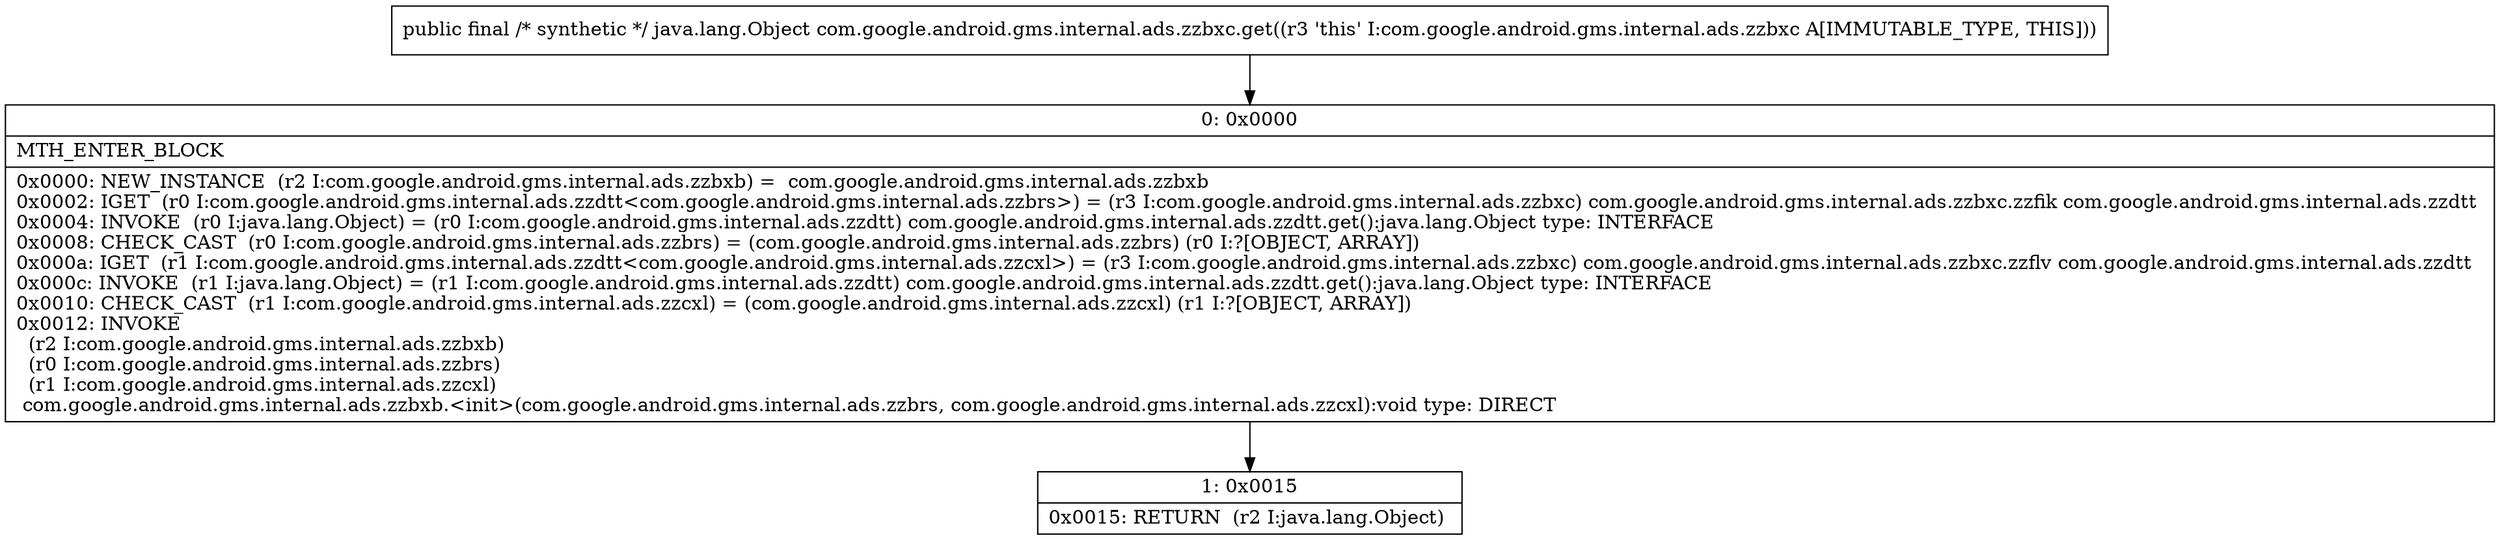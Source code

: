 digraph "CFG forcom.google.android.gms.internal.ads.zzbxc.get()Ljava\/lang\/Object;" {
Node_0 [shape=record,label="{0\:\ 0x0000|MTH_ENTER_BLOCK\l|0x0000: NEW_INSTANCE  (r2 I:com.google.android.gms.internal.ads.zzbxb) =  com.google.android.gms.internal.ads.zzbxb \l0x0002: IGET  (r0 I:com.google.android.gms.internal.ads.zzdtt\<com.google.android.gms.internal.ads.zzbrs\>) = (r3 I:com.google.android.gms.internal.ads.zzbxc) com.google.android.gms.internal.ads.zzbxc.zzfik com.google.android.gms.internal.ads.zzdtt \l0x0004: INVOKE  (r0 I:java.lang.Object) = (r0 I:com.google.android.gms.internal.ads.zzdtt) com.google.android.gms.internal.ads.zzdtt.get():java.lang.Object type: INTERFACE \l0x0008: CHECK_CAST  (r0 I:com.google.android.gms.internal.ads.zzbrs) = (com.google.android.gms.internal.ads.zzbrs) (r0 I:?[OBJECT, ARRAY]) \l0x000a: IGET  (r1 I:com.google.android.gms.internal.ads.zzdtt\<com.google.android.gms.internal.ads.zzcxl\>) = (r3 I:com.google.android.gms.internal.ads.zzbxc) com.google.android.gms.internal.ads.zzbxc.zzflv com.google.android.gms.internal.ads.zzdtt \l0x000c: INVOKE  (r1 I:java.lang.Object) = (r1 I:com.google.android.gms.internal.ads.zzdtt) com.google.android.gms.internal.ads.zzdtt.get():java.lang.Object type: INTERFACE \l0x0010: CHECK_CAST  (r1 I:com.google.android.gms.internal.ads.zzcxl) = (com.google.android.gms.internal.ads.zzcxl) (r1 I:?[OBJECT, ARRAY]) \l0x0012: INVOKE  \l  (r2 I:com.google.android.gms.internal.ads.zzbxb)\l  (r0 I:com.google.android.gms.internal.ads.zzbrs)\l  (r1 I:com.google.android.gms.internal.ads.zzcxl)\l com.google.android.gms.internal.ads.zzbxb.\<init\>(com.google.android.gms.internal.ads.zzbrs, com.google.android.gms.internal.ads.zzcxl):void type: DIRECT \l}"];
Node_1 [shape=record,label="{1\:\ 0x0015|0x0015: RETURN  (r2 I:java.lang.Object) \l}"];
MethodNode[shape=record,label="{public final \/* synthetic *\/ java.lang.Object com.google.android.gms.internal.ads.zzbxc.get((r3 'this' I:com.google.android.gms.internal.ads.zzbxc A[IMMUTABLE_TYPE, THIS])) }"];
MethodNode -> Node_0;
Node_0 -> Node_1;
}

